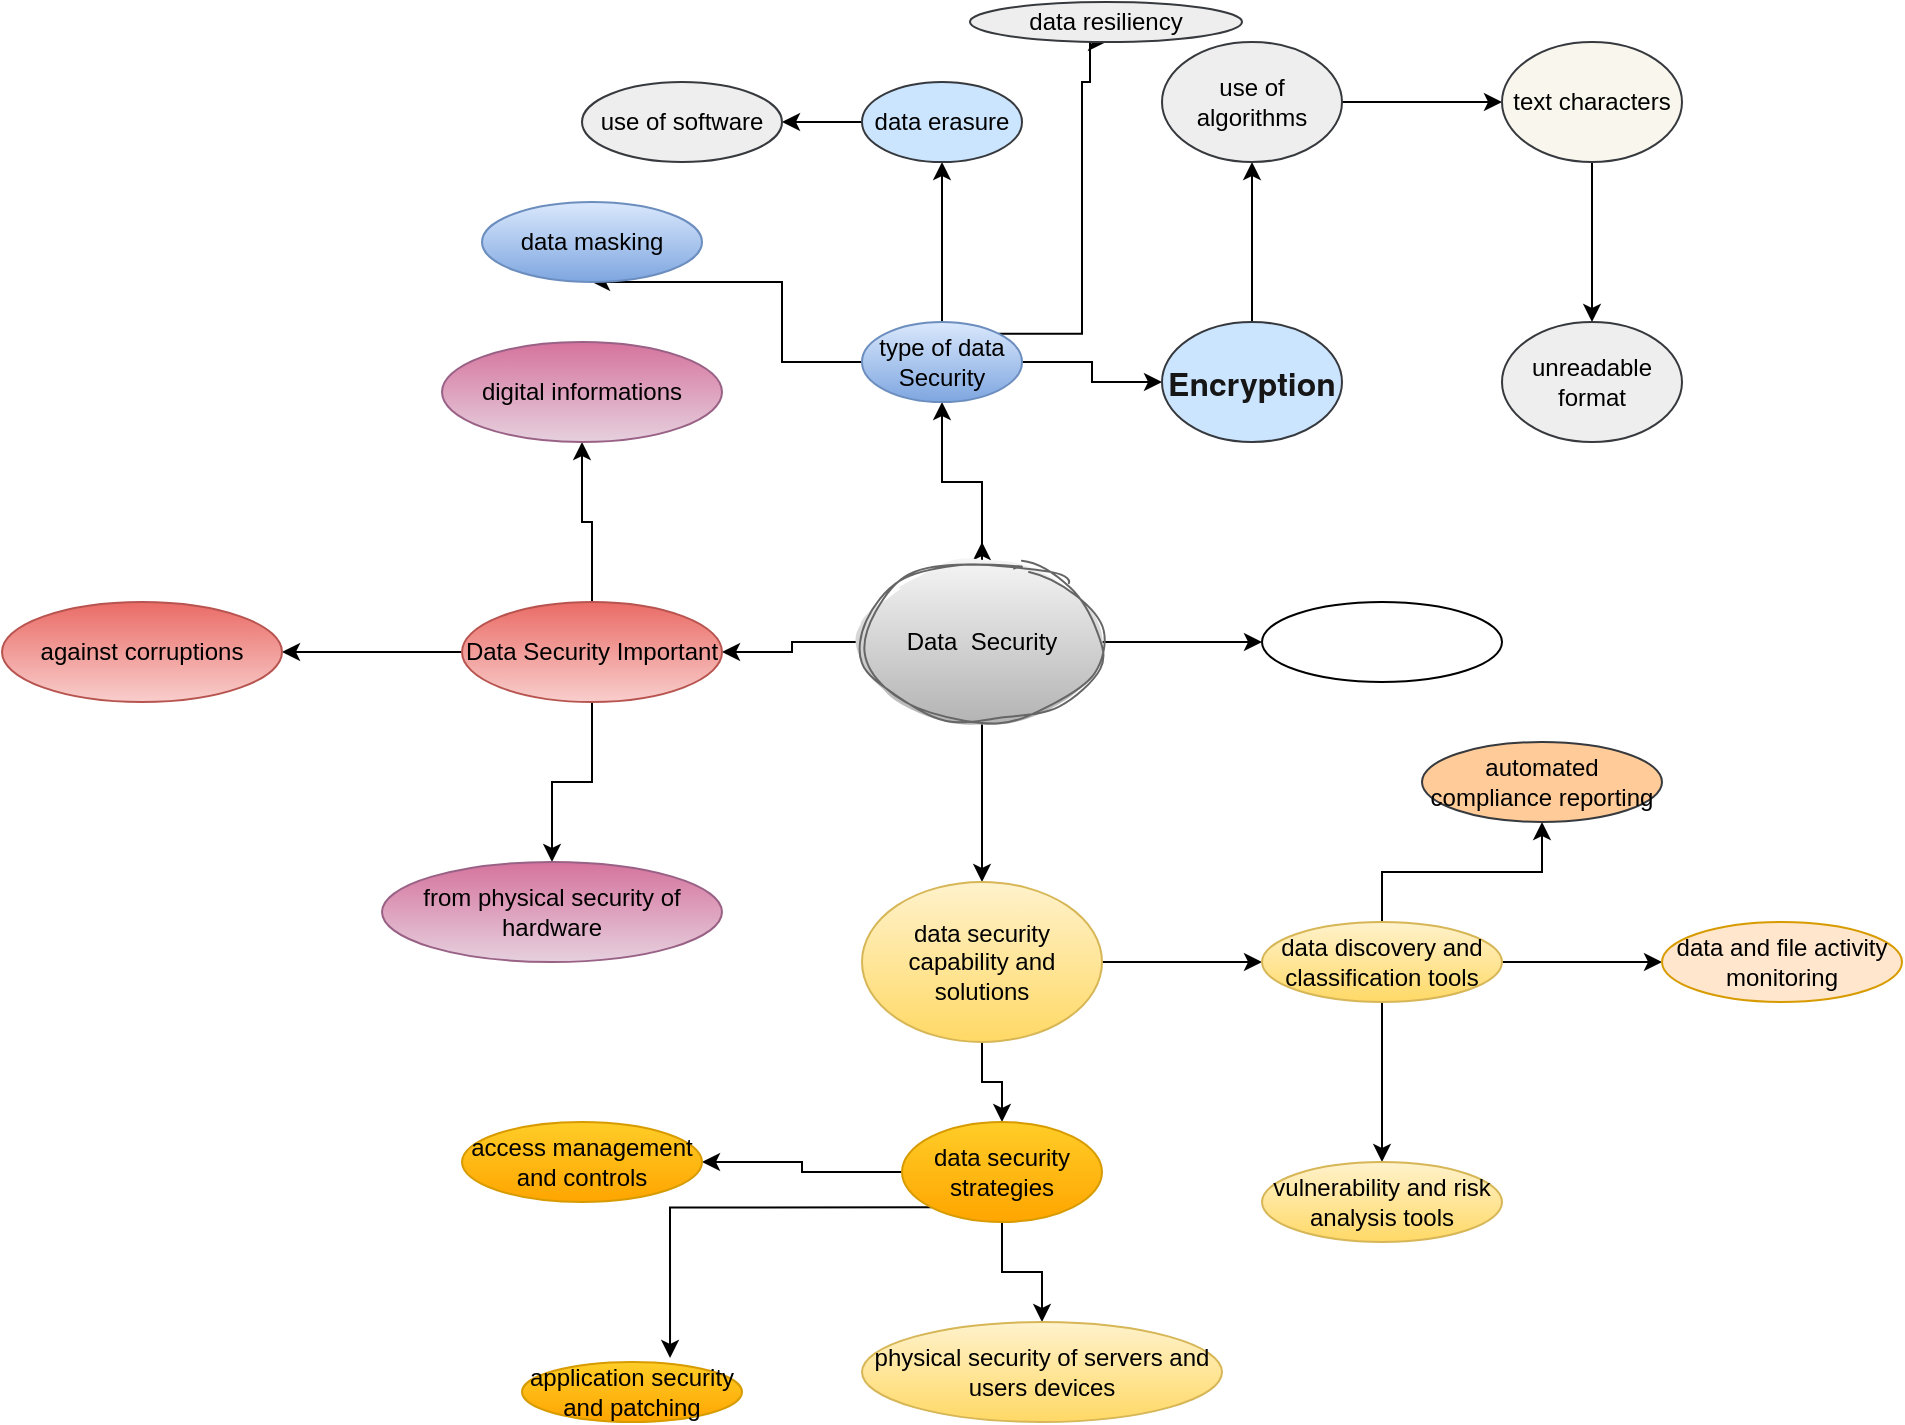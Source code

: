 <mxfile version="21.1.1" type="github">
  <diagram name="Page-1" id="QuKfPpeENx4yuoAuClkj">
    <mxGraphModel dx="1781" dy="647" grid="1" gridSize="10" guides="1" tooltips="1" connect="1" arrows="1" fold="1" page="1" pageScale="1" pageWidth="827" pageHeight="1169" math="0" shadow="0">
      <root>
        <mxCell id="0" />
        <mxCell id="1" parent="0" />
        <mxCell id="fDrQ1HC8emNRnhJY35uK-11" value="" style="edgeStyle=orthogonalEdgeStyle;rounded=0;orthogonalLoop=1;jettySize=auto;html=1;" edge="1" parent="1" source="fDrQ1HC8emNRnhJY35uK-6" target="fDrQ1HC8emNRnhJY35uK-10">
          <mxGeometry relative="1" as="geometry" />
        </mxCell>
        <mxCell id="fDrQ1HC8emNRnhJY35uK-13" value="" style="edgeStyle=orthogonalEdgeStyle;rounded=0;orthogonalLoop=1;jettySize=auto;html=1;" edge="1" parent="1" source="fDrQ1HC8emNRnhJY35uK-6" target="fDrQ1HC8emNRnhJY35uK-12">
          <mxGeometry relative="1" as="geometry" />
        </mxCell>
        <mxCell id="fDrQ1HC8emNRnhJY35uK-14" style="edgeStyle=orthogonalEdgeStyle;rounded=0;orthogonalLoop=1;jettySize=auto;html=1;exitX=0.5;exitY=0;exitDx=0;exitDy=0;" edge="1" parent="1" source="fDrQ1HC8emNRnhJY35uK-6">
          <mxGeometry relative="1" as="geometry">
            <mxPoint x="420" y="280" as="targetPoint" />
          </mxGeometry>
        </mxCell>
        <mxCell id="fDrQ1HC8emNRnhJY35uK-35" value="" style="edgeStyle=orthogonalEdgeStyle;rounded=0;orthogonalLoop=1;jettySize=auto;html=1;" edge="1" parent="1" source="fDrQ1HC8emNRnhJY35uK-6" target="fDrQ1HC8emNRnhJY35uK-34">
          <mxGeometry relative="1" as="geometry" />
        </mxCell>
        <mxCell id="fDrQ1HC8emNRnhJY35uK-67" value="" style="edgeStyle=orthogonalEdgeStyle;rounded=0;orthogonalLoop=1;jettySize=auto;html=1;" edge="1" parent="1" source="fDrQ1HC8emNRnhJY35uK-6" target="fDrQ1HC8emNRnhJY35uK-66">
          <mxGeometry relative="1" as="geometry" />
        </mxCell>
        <mxCell id="fDrQ1HC8emNRnhJY35uK-6" value="Data &amp;nbsp;Security" style="ellipse;whiteSpace=wrap;html=1;strokeColor=#666666;shadow=0;sketch=1;curveFitting=1;jiggle=2;fillColor=#f5f5f5;gradientColor=#b3b3b3;" vertex="1" parent="1">
          <mxGeometry x="360" y="290" width="120" height="80" as="geometry" />
        </mxCell>
        <mxCell id="fDrQ1HC8emNRnhJY35uK-10" value="" style="ellipse;whiteSpace=wrap;html=1;" vertex="1" parent="1">
          <mxGeometry x="560" y="310" width="120" height="40" as="geometry" />
        </mxCell>
        <mxCell id="fDrQ1HC8emNRnhJY35uK-21" value="" style="edgeStyle=orthogonalEdgeStyle;rounded=0;orthogonalLoop=1;jettySize=auto;html=1;" edge="1" parent="1" source="fDrQ1HC8emNRnhJY35uK-12" target="fDrQ1HC8emNRnhJY35uK-20">
          <mxGeometry relative="1" as="geometry" />
        </mxCell>
        <mxCell id="fDrQ1HC8emNRnhJY35uK-23" value="" style="edgeStyle=orthogonalEdgeStyle;rounded=0;orthogonalLoop=1;jettySize=auto;html=1;" edge="1" parent="1" source="fDrQ1HC8emNRnhJY35uK-12" target="fDrQ1HC8emNRnhJY35uK-22">
          <mxGeometry relative="1" as="geometry" />
        </mxCell>
        <mxCell id="fDrQ1HC8emNRnhJY35uK-25" value="" style="edgeStyle=orthogonalEdgeStyle;rounded=0;orthogonalLoop=1;jettySize=auto;html=1;" edge="1" parent="1" source="fDrQ1HC8emNRnhJY35uK-12" target="fDrQ1HC8emNRnhJY35uK-24">
          <mxGeometry relative="1" as="geometry" />
        </mxCell>
        <mxCell id="fDrQ1HC8emNRnhJY35uK-12" value="Data Security Important" style="ellipse;whiteSpace=wrap;html=1;direction=west;fillColor=#f8cecc;gradientColor=#ea6b66;strokeColor=#b85450;" vertex="1" parent="1">
          <mxGeometry x="160" y="310" width="130" height="50" as="geometry" />
        </mxCell>
        <mxCell id="fDrQ1HC8emNRnhJY35uK-20" value="digital informations" style="ellipse;whiteSpace=wrap;html=1;direction=west;fillColor=#e6d0de;gradientColor=#d5739d;strokeColor=#996185;" vertex="1" parent="1">
          <mxGeometry x="150" y="180" width="140" height="50" as="geometry" />
        </mxCell>
        <mxCell id="fDrQ1HC8emNRnhJY35uK-22" value="against corruptions" style="ellipse;whiteSpace=wrap;html=1;direction=west;fillColor=#f8cecc;gradientColor=#ea6b66;strokeColor=#b85450;" vertex="1" parent="1">
          <mxGeometry x="-70" y="310" width="140" height="50" as="geometry" />
        </mxCell>
        <mxCell id="fDrQ1HC8emNRnhJY35uK-24" value="from physical security of hardware" style="ellipse;whiteSpace=wrap;html=1;direction=west;fillColor=#e6d0de;gradientColor=#d5739d;strokeColor=#996185;" vertex="1" parent="1">
          <mxGeometry x="120" y="440" width="170" height="50" as="geometry" />
        </mxCell>
        <mxCell id="fDrQ1HC8emNRnhJY35uK-37" value="" style="edgeStyle=orthogonalEdgeStyle;rounded=0;orthogonalLoop=1;jettySize=auto;html=1;" edge="1" parent="1" source="fDrQ1HC8emNRnhJY35uK-34" target="fDrQ1HC8emNRnhJY35uK-36">
          <mxGeometry relative="1" as="geometry" />
        </mxCell>
        <mxCell id="fDrQ1HC8emNRnhJY35uK-53" value="" style="edgeStyle=orthogonalEdgeStyle;rounded=0;orthogonalLoop=1;jettySize=auto;html=1;" edge="1" parent="1" source="fDrQ1HC8emNRnhJY35uK-34" target="fDrQ1HC8emNRnhJY35uK-52">
          <mxGeometry relative="1" as="geometry" />
        </mxCell>
        <mxCell id="fDrQ1HC8emNRnhJY35uK-60" style="edgeStyle=orthogonalEdgeStyle;rounded=0;orthogonalLoop=1;jettySize=auto;html=1;" edge="1" parent="1" target="fDrQ1HC8emNRnhJY35uK-61">
          <mxGeometry relative="1" as="geometry">
            <mxPoint x="300" y="150" as="targetPoint" />
            <mxPoint x="370" y="190" as="sourcePoint" />
            <Array as="points">
              <mxPoint x="320" y="190" />
              <mxPoint x="320" y="150" />
            </Array>
          </mxGeometry>
        </mxCell>
        <mxCell id="fDrQ1HC8emNRnhJY35uK-62" style="edgeStyle=orthogonalEdgeStyle;rounded=0;orthogonalLoop=1;jettySize=auto;html=1;exitX=1;exitY=0;exitDx=0;exitDy=0;entryX=0.5;entryY=1;entryDx=0;entryDy=0;" edge="1" parent="1" source="fDrQ1HC8emNRnhJY35uK-34" target="fDrQ1HC8emNRnhJY35uK-63">
          <mxGeometry relative="1" as="geometry">
            <mxPoint x="470" y="60" as="targetPoint" />
            <Array as="points">
              <mxPoint x="470" y="176" />
              <mxPoint x="470" y="50" />
              <mxPoint x="474" y="50" />
            </Array>
          </mxGeometry>
        </mxCell>
        <mxCell id="fDrQ1HC8emNRnhJY35uK-34" value="type of data Security" style="ellipse;whiteSpace=wrap;html=1;fillColor=#dae8fc;gradientColor=#7ea6e0;strokeColor=#6c8ebf;" vertex="1" parent="1">
          <mxGeometry x="360" y="170" width="80" height="40" as="geometry" />
        </mxCell>
        <mxCell id="fDrQ1HC8emNRnhJY35uK-39" value="" style="edgeStyle=orthogonalEdgeStyle;rounded=0;orthogonalLoop=1;jettySize=auto;html=1;" edge="1" parent="1" source="fDrQ1HC8emNRnhJY35uK-36" target="fDrQ1HC8emNRnhJY35uK-38">
          <mxGeometry relative="1" as="geometry" />
        </mxCell>
        <mxCell id="fDrQ1HC8emNRnhJY35uK-36" value="&lt;strong style=&quot;font-size: 16px; font-style: normal; font-variant-caps: normal; letter-spacing: normal; text-align: start; text-indent: 0px; text-transform: none; word-spacing: 0px; -webkit-text-stroke-width: 0px; text-decoration: none; box-sizing: border-box; border: 0px; font-family: &amp;quot;IBM Plex Sans&amp;quot;, &amp;quot;Helvetica Neue&amp;quot;, Arial, sans-serif; font-weight: 600; font-stretch: inherit; line-height: inherit; margin: 0px; padding: 0px; vertical-align: baseline; caret-color: rgb(22, 22, 22); color: rgb(22, 22, 22);&quot;&gt;Encryption&lt;/strong&gt;" style="ellipse;whiteSpace=wrap;html=1;fillColor=#cce5ff;strokeColor=#36393d;" vertex="1" parent="1">
          <mxGeometry x="510" y="170" width="90" height="60" as="geometry" />
        </mxCell>
        <mxCell id="fDrQ1HC8emNRnhJY35uK-43" value="" style="edgeStyle=orthogonalEdgeStyle;rounded=0;orthogonalLoop=1;jettySize=auto;html=1;" edge="1" parent="1" source="fDrQ1HC8emNRnhJY35uK-38" target="fDrQ1HC8emNRnhJY35uK-42">
          <mxGeometry relative="1" as="geometry" />
        </mxCell>
        <mxCell id="fDrQ1HC8emNRnhJY35uK-38" value="use of algorithms" style="ellipse;whiteSpace=wrap;html=1;fillColor=#eeeeee;strokeColor=#36393d;" vertex="1" parent="1">
          <mxGeometry x="510" y="30" width="90" height="60" as="geometry" />
        </mxCell>
        <mxCell id="fDrQ1HC8emNRnhJY35uK-49" value="" style="edgeStyle=orthogonalEdgeStyle;rounded=0;orthogonalLoop=1;jettySize=auto;html=1;" edge="1" parent="1" source="fDrQ1HC8emNRnhJY35uK-42" target="fDrQ1HC8emNRnhJY35uK-48">
          <mxGeometry relative="1" as="geometry" />
        </mxCell>
        <mxCell id="fDrQ1HC8emNRnhJY35uK-42" value="text characters" style="ellipse;whiteSpace=wrap;html=1;fillColor=#f9f7ed;strokeColor=#36393d;" vertex="1" parent="1">
          <mxGeometry x="680" y="30" width="90" height="60" as="geometry" />
        </mxCell>
        <mxCell id="fDrQ1HC8emNRnhJY35uK-48" value="unreadable format" style="ellipse;whiteSpace=wrap;html=1;fillColor=#eeeeee;strokeColor=#36393d;" vertex="1" parent="1">
          <mxGeometry x="680" y="170" width="90" height="60" as="geometry" />
        </mxCell>
        <mxCell id="fDrQ1HC8emNRnhJY35uK-55" value="" style="edgeStyle=orthogonalEdgeStyle;rounded=0;orthogonalLoop=1;jettySize=auto;html=1;" edge="1" parent="1" source="fDrQ1HC8emNRnhJY35uK-52" target="fDrQ1HC8emNRnhJY35uK-54">
          <mxGeometry relative="1" as="geometry" />
        </mxCell>
        <mxCell id="fDrQ1HC8emNRnhJY35uK-52" value="data erasure" style="ellipse;whiteSpace=wrap;html=1;fillColor=#cce5ff;strokeColor=#36393d;" vertex="1" parent="1">
          <mxGeometry x="360" y="50" width="80" height="40" as="geometry" />
        </mxCell>
        <mxCell id="fDrQ1HC8emNRnhJY35uK-54" value="&lt;div style=&quot;text-align: start;&quot;&gt;use of software&lt;/div&gt;" style="ellipse;whiteSpace=wrap;html=1;fillColor=#eeeeee;strokeColor=#36393d;" vertex="1" parent="1">
          <mxGeometry x="220" y="50" width="100" height="40" as="geometry" />
        </mxCell>
        <mxCell id="fDrQ1HC8emNRnhJY35uK-61" value="data masking" style="ellipse;whiteSpace=wrap;html=1;fillColor=#DAE8FC;gradientColor=#7ea6e0;strokeColor=#6c8ebf;" vertex="1" parent="1">
          <mxGeometry x="170" y="110" width="110" height="40" as="geometry" />
        </mxCell>
        <mxCell id="fDrQ1HC8emNRnhJY35uK-63" value="data resiliency" style="ellipse;whiteSpace=wrap;html=1;fillColor=#eeeeee;strokeColor=#36393d;" vertex="1" parent="1">
          <mxGeometry x="414" y="10" width="136" height="20" as="geometry" />
        </mxCell>
        <mxCell id="fDrQ1HC8emNRnhJY35uK-69" value="" style="edgeStyle=orthogonalEdgeStyle;rounded=0;orthogonalLoop=1;jettySize=auto;html=1;" edge="1" parent="1" source="fDrQ1HC8emNRnhJY35uK-66" target="fDrQ1HC8emNRnhJY35uK-68">
          <mxGeometry relative="1" as="geometry">
            <Array as="points">
              <mxPoint x="510" y="490" />
              <mxPoint x="510" y="490" />
            </Array>
          </mxGeometry>
        </mxCell>
        <mxCell id="fDrQ1HC8emNRnhJY35uK-77" value="" style="edgeStyle=orthogonalEdgeStyle;rounded=0;orthogonalLoop=1;jettySize=auto;html=1;" edge="1" parent="1" source="fDrQ1HC8emNRnhJY35uK-66" target="fDrQ1HC8emNRnhJY35uK-76">
          <mxGeometry relative="1" as="geometry" />
        </mxCell>
        <mxCell id="fDrQ1HC8emNRnhJY35uK-66" value="data security capability and solutions" style="ellipse;whiteSpace=wrap;html=1;fillColor=#fff2cc;gradientColor=#ffd966;strokeColor=#d6b656;" vertex="1" parent="1">
          <mxGeometry x="360" y="450" width="120" height="80" as="geometry" />
        </mxCell>
        <mxCell id="fDrQ1HC8emNRnhJY35uK-71" value="" style="edgeStyle=orthogonalEdgeStyle;rounded=0;orthogonalLoop=1;jettySize=auto;html=1;" edge="1" parent="1" source="fDrQ1HC8emNRnhJY35uK-68" target="fDrQ1HC8emNRnhJY35uK-70">
          <mxGeometry relative="1" as="geometry" />
        </mxCell>
        <mxCell id="fDrQ1HC8emNRnhJY35uK-73" value="" style="edgeStyle=orthogonalEdgeStyle;rounded=0;orthogonalLoop=1;jettySize=auto;html=1;" edge="1" parent="1" source="fDrQ1HC8emNRnhJY35uK-68" target="fDrQ1HC8emNRnhJY35uK-72">
          <mxGeometry relative="1" as="geometry" />
        </mxCell>
        <mxCell id="fDrQ1HC8emNRnhJY35uK-75" value="" style="edgeStyle=orthogonalEdgeStyle;rounded=0;orthogonalLoop=1;jettySize=auto;html=1;" edge="1" parent="1" source="fDrQ1HC8emNRnhJY35uK-68" target="fDrQ1HC8emNRnhJY35uK-74">
          <mxGeometry relative="1" as="geometry" />
        </mxCell>
        <mxCell id="fDrQ1HC8emNRnhJY35uK-68" value="data discovery and classification tools" style="ellipse;whiteSpace=wrap;html=1;fillColor=#fff2cc;gradientColor=#ffd966;strokeColor=#d6b656;" vertex="1" parent="1">
          <mxGeometry x="560" y="470" width="120" height="40" as="geometry" />
        </mxCell>
        <mxCell id="fDrQ1HC8emNRnhJY35uK-70" value="data and file activity monitoring" style="ellipse;whiteSpace=wrap;html=1;fillColor=#ffe6cc;strokeColor=#d79b00;" vertex="1" parent="1">
          <mxGeometry x="760" y="470" width="120" height="40" as="geometry" />
        </mxCell>
        <mxCell id="fDrQ1HC8emNRnhJY35uK-72" value="vulnerability and risk analysis tools" style="ellipse;whiteSpace=wrap;html=1;fillColor=#fff2cc;gradientColor=#ffd966;strokeColor=#d6b656;" vertex="1" parent="1">
          <mxGeometry x="560" y="590" width="120" height="40" as="geometry" />
        </mxCell>
        <mxCell id="fDrQ1HC8emNRnhJY35uK-74" value="automated compliance reporting" style="ellipse;whiteSpace=wrap;html=1;fillColor=#ffcc99;strokeColor=#36393d;" vertex="1" parent="1">
          <mxGeometry x="640" y="380" width="120" height="40" as="geometry" />
        </mxCell>
        <mxCell id="fDrQ1HC8emNRnhJY35uK-79" value="" style="edgeStyle=orthogonalEdgeStyle;rounded=0;orthogonalLoop=1;jettySize=auto;html=1;" edge="1" parent="1" source="fDrQ1HC8emNRnhJY35uK-76" target="fDrQ1HC8emNRnhJY35uK-78">
          <mxGeometry relative="1" as="geometry" />
        </mxCell>
        <mxCell id="fDrQ1HC8emNRnhJY35uK-81" value="" style="edgeStyle=orthogonalEdgeStyle;rounded=0;orthogonalLoop=1;jettySize=auto;html=1;" edge="1" parent="1" source="fDrQ1HC8emNRnhJY35uK-76" target="fDrQ1HC8emNRnhJY35uK-80">
          <mxGeometry relative="1" as="geometry" />
        </mxCell>
        <mxCell id="fDrQ1HC8emNRnhJY35uK-82" style="edgeStyle=orthogonalEdgeStyle;rounded=0;orthogonalLoop=1;jettySize=auto;html=1;exitX=0;exitY=1;exitDx=0;exitDy=0;entryX=0.673;entryY=-0.067;entryDx=0;entryDy=0;entryPerimeter=0;" edge="1" parent="1" source="fDrQ1HC8emNRnhJY35uK-76" target="fDrQ1HC8emNRnhJY35uK-85">
          <mxGeometry relative="1" as="geometry">
            <mxPoint x="270" y="690" as="targetPoint" />
          </mxGeometry>
        </mxCell>
        <mxCell id="fDrQ1HC8emNRnhJY35uK-76" value="data security strategies" style="ellipse;whiteSpace=wrap;html=1;fillColor=#ffcd28;gradientColor=#ffa500;strokeColor=#d79b00;" vertex="1" parent="1">
          <mxGeometry x="380" y="570" width="100" height="50" as="geometry" />
        </mxCell>
        <mxCell id="fDrQ1HC8emNRnhJY35uK-78" value="physical security of servers and users devices" style="ellipse;whiteSpace=wrap;html=1;fillColor=#fff2cc;gradientColor=#ffd966;strokeColor=#d6b656;" vertex="1" parent="1">
          <mxGeometry x="360" y="670" width="180" height="50" as="geometry" />
        </mxCell>
        <mxCell id="fDrQ1HC8emNRnhJY35uK-80" value="access management and controls" style="ellipse;whiteSpace=wrap;html=1;fillColor=#ffcd28;gradientColor=#ffa500;strokeColor=#d79b00;" vertex="1" parent="1">
          <mxGeometry x="160" y="570" width="120" height="40" as="geometry" />
        </mxCell>
        <mxCell id="fDrQ1HC8emNRnhJY35uK-85" value="application security and patching" style="ellipse;whiteSpace=wrap;html=1;fillColor=#ffcd28;gradientColor=#ffa500;strokeColor=#d79b00;" vertex="1" parent="1">
          <mxGeometry x="190" y="690" width="110" height="30" as="geometry" />
        </mxCell>
      </root>
    </mxGraphModel>
  </diagram>
</mxfile>
